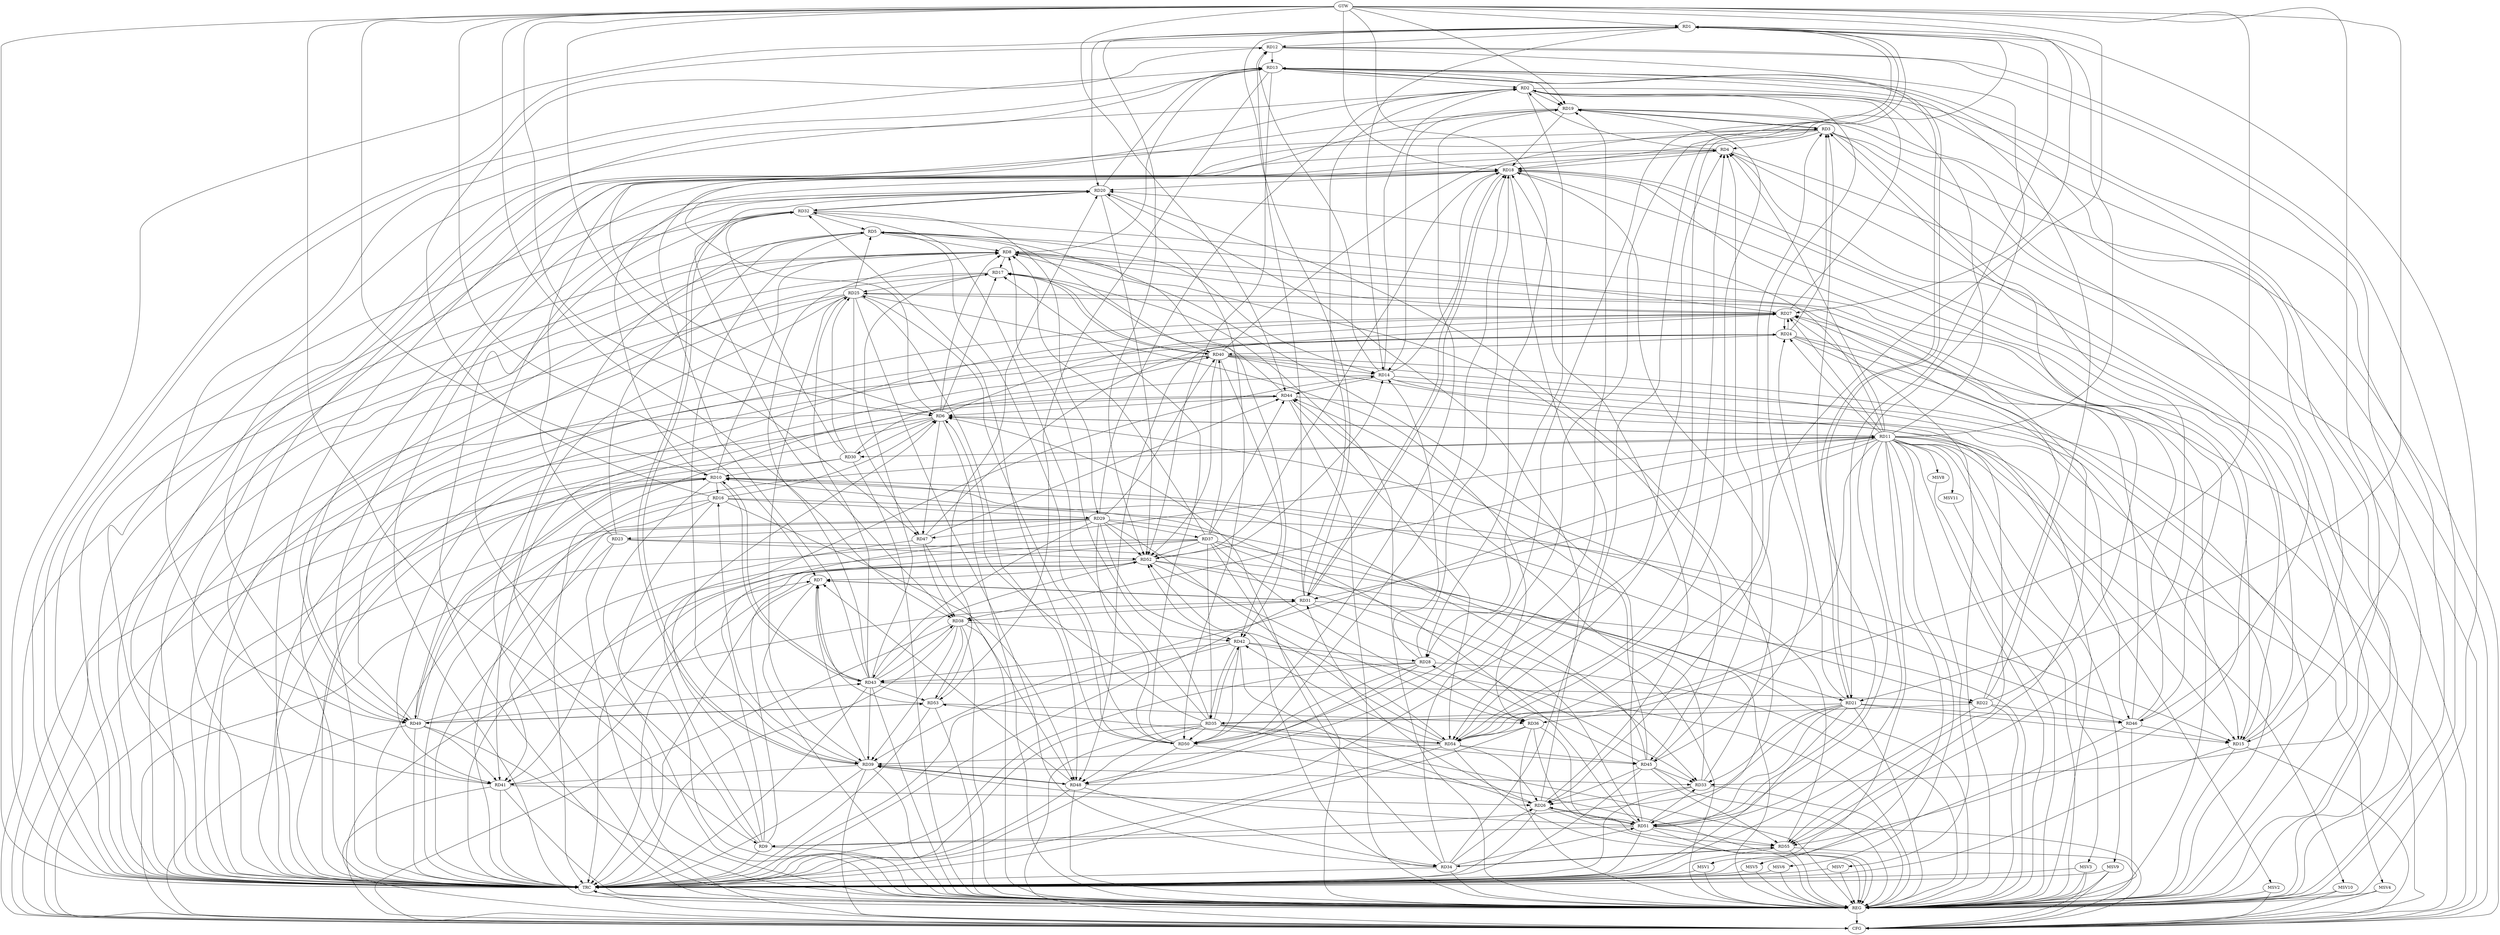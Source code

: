 strict digraph G {
  RD1 [ label="RD1" ];
  RD2 [ label="RD2" ];
  RD3 [ label="RD3" ];
  RD4 [ label="RD4" ];
  RD5 [ label="RD5" ];
  RD6 [ label="RD6" ];
  RD7 [ label="RD7" ];
  RD8 [ label="RD8" ];
  RD9 [ label="RD9" ];
  RD10 [ label="RD10" ];
  RD11 [ label="RD11" ];
  RD12 [ label="RD12" ];
  RD13 [ label="RD13" ];
  RD14 [ label="RD14" ];
  RD15 [ label="RD15" ];
  RD16 [ label="RD16" ];
  RD17 [ label="RD17" ];
  RD18 [ label="RD18" ];
  RD19 [ label="RD19" ];
  RD20 [ label="RD20" ];
  RD21 [ label="RD21" ];
  RD22 [ label="RD22" ];
  RD23 [ label="RD23" ];
  RD24 [ label="RD24" ];
  RD25 [ label="RD25" ];
  RD26 [ label="RD26" ];
  RD27 [ label="RD27" ];
  RD28 [ label="RD28" ];
  RD29 [ label="RD29" ];
  RD30 [ label="RD30" ];
  RD31 [ label="RD31" ];
  RD32 [ label="RD32" ];
  RD33 [ label="RD33" ];
  RD34 [ label="RD34" ];
  RD35 [ label="RD35" ];
  RD36 [ label="RD36" ];
  RD37 [ label="RD37" ];
  RD38 [ label="RD38" ];
  RD39 [ label="RD39" ];
  RD40 [ label="RD40" ];
  RD41 [ label="RD41" ];
  RD42 [ label="RD42" ];
  RD43 [ label="RD43" ];
  RD44 [ label="RD44" ];
  RD45 [ label="RD45" ];
  RD46 [ label="RD46" ];
  RD47 [ label="RD47" ];
  RD48 [ label="RD48" ];
  RD49 [ label="RD49" ];
  RD50 [ label="RD50" ];
  RD51 [ label="RD51" ];
  RD52 [ label="RD52" ];
  RD53 [ label="RD53" ];
  RD54 [ label="RD54" ];
  RD55 [ label="RD55" ];
  GTW [ label="GTW" ];
  REG [ label="REG" ];
  CFG [ label="CFG" ];
  TRC [ label="TRC" ];
  MSV1 [ label="MSV1" ];
  MSV2 [ label="MSV2" ];
  MSV3 [ label="MSV3" ];
  MSV4 [ label="MSV4" ];
  MSV5 [ label="MSV5" ];
  MSV6 [ label="MSV6" ];
  MSV7 [ label="MSV7" ];
  MSV8 [ label="MSV8" ];
  MSV9 [ label="MSV9" ];
  MSV10 [ label="MSV10" ];
  MSV11 [ label="MSV11" ];
  RD11 -> RD1;
  RD1 -> RD12;
  RD1 -> RD14;
  RD1 -> RD20;
  RD1 -> RD21;
  RD31 -> RD1;
  RD34 -> RD1;
  RD1 -> RD48;
  RD50 -> RD1;
  RD1 -> RD52;
  RD1 -> RD54;
  RD4 -> RD2;
  RD11 -> RD2;
  RD13 -> RD2;
  RD14 -> RD2;
  RD2 -> RD19;
  RD27 -> RD2;
  RD2 -> RD28;
  RD29 -> RD2;
  RD31 -> RD2;
  RD2 -> RD41;
  RD2 -> RD45;
  RD3 -> RD4;
  RD3 -> RD18;
  RD3 -> RD19;
  RD19 -> RD3;
  RD22 -> RD3;
  RD24 -> RD3;
  RD40 -> RD3;
  RD3 -> RD49;
  RD51 -> RD3;
  RD54 -> RD3;
  RD3 -> RD55;
  RD11 -> RD4;
  RD15 -> RD4;
  RD4 -> RD18;
  RD23 -> RD4;
  RD43 -> RD4;
  RD45 -> RD4;
  RD48 -> RD4;
  RD54 -> RD4;
  RD5 -> RD8;
  RD5 -> RD14;
  RD23 -> RD5;
  RD25 -> RD5;
  RD27 -> RD5;
  RD32 -> RD5;
  RD5 -> RD39;
  RD5 -> RD40;
  RD5 -> RD42;
  RD50 -> RD5;
  RD6 -> RD8;
  RD9 -> RD6;
  RD6 -> RD11;
  RD11 -> RD6;
  RD16 -> RD6;
  RD6 -> RD17;
  RD6 -> RD18;
  RD19 -> RD6;
  RD6 -> RD27;
  RD6 -> RD30;
  RD34 -> RD6;
  RD35 -> RD6;
  RD44 -> RD6;
  RD6 -> RD47;
  RD55 -> RD6;
  RD7 -> RD31;
  RD31 -> RD7;
  RD39 -> RD7;
  RD41 -> RD7;
  RD7 -> RD43;
  RD48 -> RD7;
  RD52 -> RD7;
  RD53 -> RD7;
  RD10 -> RD8;
  RD13 -> RD8;
  RD8 -> RD17;
  RD8 -> RD27;
  RD35 -> RD8;
  RD37 -> RD8;
  RD43 -> RD8;
  RD8 -> RD45;
  RD8 -> RD49;
  RD51 -> RD8;
  RD8 -> RD55;
  RD9 -> RD11;
  RD9 -> RD14;
  RD9 -> RD20;
  RD21 -> RD9;
  RD51 -> RD9;
  RD9 -> RD52;
  RD10 -> RD16;
  RD10 -> RD18;
  RD10 -> RD22;
  RD30 -> RD10;
  RD10 -> RD43;
  RD43 -> RD10;
  RD45 -> RD10;
  RD46 -> RD10;
  RD10 -> RD49;
  RD49 -> RD10;
  RD51 -> RD10;
  RD11 -> RD20;
  RD11 -> RD24;
  RD11 -> RD27;
  RD11 -> RD30;
  RD11 -> RD31;
  RD11 -> RD38;
  RD11 -> RD39;
  RD11 -> RD51;
  RD11 -> RD54;
  RD12 -> RD13;
  RD14 -> RD12;
  RD12 -> RD15;
  RD16 -> RD12;
  RD31 -> RD12;
  RD12 -> RD51;
  RD15 -> RD13;
  RD13 -> RD19;
  RD20 -> RD13;
  RD13 -> RD21;
  RD21 -> RD13;
  RD22 -> RD13;
  RD41 -> RD13;
  RD13 -> RD49;
  RD13 -> RD52;
  RD13 -> RD53;
  RD14 -> RD18;
  RD19 -> RD14;
  RD28 -> RD14;
  RD40 -> RD14;
  RD14 -> RD44;
  RD52 -> RD14;
  RD14 -> RD55;
  RD16 -> RD15;
  RD18 -> RD15;
  RD21 -> RD15;
  RD32 -> RD15;
  RD40 -> RD15;
  RD44 -> RD15;
  RD46 -> RD15;
  RD16 -> RD29;
  RD39 -> RD16;
  RD16 -> RD41;
  RD16 -> RD48;
  RD17 -> RD25;
  RD17 -> RD40;
  RD40 -> RD17;
  RD43 -> RD17;
  RD44 -> RD17;
  RD17 -> RD49;
  RD50 -> RD17;
  RD19 -> RD18;
  RD18 -> RD20;
  RD26 -> RD18;
  RD28 -> RD18;
  RD18 -> RD31;
  RD31 -> RD18;
  RD33 -> RD18;
  RD46 -> RD18;
  RD50 -> RD18;
  RD18 -> RD52;
  RD18 -> RD54;
  RD18 -> RD55;
  RD34 -> RD19;
  RD19 -> RD46;
  RD50 -> RD19;
  RD54 -> RD19;
  RD26 -> RD20;
  RD20 -> RD32;
  RD32 -> RD20;
  RD20 -> RD38;
  RD20 -> RD50;
  RD20 -> RD51;
  RD20 -> RD52;
  RD53 -> RD20;
  RD21 -> RD24;
  RD21 -> RD33;
  RD21 -> RD35;
  RD37 -> RD21;
  RD21 -> RD46;
  RD21 -> RD51;
  RD22 -> RD27;
  RD22 -> RD35;
  RD43 -> RD22;
  RD22 -> RD46;
  RD29 -> RD23;
  RD23 -> RD52;
  RD24 -> RD27;
  RD27 -> RD24;
  RD24 -> RD40;
  RD24 -> RD46;
  RD47 -> RD24;
  RD49 -> RD24;
  RD25 -> RD27;
  RD30 -> RD25;
  RD25 -> RD34;
  RD25 -> RD36;
  RD25 -> RD39;
  RD43 -> RD25;
  RD46 -> RD25;
  RD25 -> RD47;
  RD25 -> RD48;
  RD50 -> RD25;
  RD26 -> RD31;
  RD33 -> RD26;
  RD34 -> RD26;
  RD41 -> RD26;
  RD42 -> RD26;
  RD45 -> RD26;
  RD26 -> RD51;
  RD51 -> RD26;
  RD54 -> RD26;
  RD27 -> RD41;
  RD46 -> RD27;
  RD27 -> RD48;
  RD42 -> RD28;
  RD28 -> RD43;
  RD45 -> RD28;
  RD28 -> RD48;
  RD28 -> RD50;
  RD32 -> RD29;
  RD29 -> RD37;
  RD29 -> RD40;
  RD29 -> RD42;
  RD29 -> RD43;
  RD29 -> RD47;
  RD29 -> RD50;
  RD29 -> RD52;
  RD29 -> RD54;
  RD30 -> RD32;
  RD30 -> RD40;
  RD31 -> RD33;
  RD31 -> RD38;
  RD49 -> RD31;
  RD35 -> RD32;
  RD32 -> RD39;
  RD39 -> RD32;
  RD50 -> RD32;
  RD37 -> RD33;
  RD39 -> RD33;
  RD33 -> RD44;
  RD45 -> RD33;
  RD51 -> RD33;
  RD48 -> RD34;
  RD34 -> RD51;
  RD34 -> RD52;
  RD34 -> RD55;
  RD55 -> RD34;
  RD37 -> RD35;
  RD35 -> RD42;
  RD42 -> RD35;
  RD35 -> RD45;
  RD35 -> RD48;
  RD35 -> RD50;
  RD35 -> RD54;
  RD37 -> RD36;
  RD36 -> RD51;
  RD52 -> RD36;
  RD53 -> RD36;
  RD36 -> RD54;
  RD36 -> RD55;
  RD37 -> RD40;
  RD37 -> RD41;
  RD37 -> RD44;
  RD37 -> RD52;
  RD38 -> RD39;
  RD38 -> RD42;
  RD43 -> RD38;
  RD47 -> RD38;
  RD38 -> RD48;
  RD38 -> RD53;
  RD39 -> RD41;
  RD43 -> RD39;
  RD39 -> RD48;
  RD48 -> RD39;
  RD51 -> RD39;
  RD54 -> RD39;
  RD40 -> RD41;
  RD40 -> RD42;
  RD40 -> RD52;
  RD49 -> RD41;
  RD42 -> RD43;
  RD42 -> RD50;
  RD54 -> RD42;
  RD49 -> RD43;
  RD43 -> RD52;
  RD43 -> RD53;
  RD45 -> RD44;
  RD47 -> RD44;
  RD49 -> RD44;
  RD44 -> RD54;
  RD54 -> RD45;
  RD45 -> RD55;
  RD49 -> RD53;
  RD53 -> RD49;
  RD52 -> RD51;
  RD51 -> RD55;
  RD54 -> RD52;
  RD54 -> RD53;
  GTW -> RD44;
  GTW -> RD19;
  GTW -> RD21;
  GTW -> RD10;
  GTW -> RD33;
  GTW -> RD9;
  GTW -> RD36;
  GTW -> RD6;
  GTW -> RD18;
  GTW -> RD26;
  GTW -> RD47;
  GTW -> RD28;
  GTW -> RD1;
  GTW -> RD27;
  GTW -> RD7;
  GTW -> RD38;
  RD1 -> REG;
  RD2 -> REG;
  RD3 -> REG;
  RD4 -> REG;
  RD5 -> REG;
  RD6 -> REG;
  RD7 -> REG;
  RD8 -> REG;
  RD9 -> REG;
  RD10 -> REG;
  RD11 -> REG;
  RD12 -> REG;
  RD13 -> REG;
  RD14 -> REG;
  RD15 -> REG;
  RD16 -> REG;
  RD17 -> REG;
  RD18 -> REG;
  RD19 -> REG;
  RD20 -> REG;
  RD21 -> REG;
  RD22 -> REG;
  RD23 -> REG;
  RD24 -> REG;
  RD25 -> REG;
  RD26 -> REG;
  RD27 -> REG;
  RD28 -> REG;
  RD29 -> REG;
  RD30 -> REG;
  RD31 -> REG;
  RD32 -> REG;
  RD33 -> REG;
  RD34 -> REG;
  RD35 -> REG;
  RD36 -> REG;
  RD37 -> REG;
  RD38 -> REG;
  RD39 -> REG;
  RD40 -> REG;
  RD41 -> REG;
  RD42 -> REG;
  RD43 -> REG;
  RD44 -> REG;
  RD45 -> REG;
  RD46 -> REG;
  RD47 -> REG;
  RD48 -> REG;
  RD49 -> REG;
  RD50 -> REG;
  RD51 -> REG;
  RD52 -> REG;
  RD53 -> REG;
  RD54 -> REG;
  RD55 -> REG;
  RD23 -> CFG;
  RD3 -> CFG;
  RD14 -> CFG;
  RD41 -> CFG;
  RD6 -> CFG;
  RD38 -> CFG;
  RD40 -> CFG;
  RD37 -> CFG;
  RD10 -> CFG;
  RD2 -> CFG;
  RD8 -> CFG;
  RD29 -> CFG;
  RD4 -> CFG;
  RD39 -> CFG;
  RD55 -> CFG;
  RD24 -> CFG;
  RD52 -> CFG;
  RD15 -> CFG;
  RD35 -> CFG;
  RD49 -> CFG;
  RD25 -> CFG;
  RD51 -> CFG;
  REG -> CFG;
  RD1 -> TRC;
  RD2 -> TRC;
  RD3 -> TRC;
  RD4 -> TRC;
  RD5 -> TRC;
  RD6 -> TRC;
  RD7 -> TRC;
  RD8 -> TRC;
  RD9 -> TRC;
  RD10 -> TRC;
  RD11 -> TRC;
  RD12 -> TRC;
  RD13 -> TRC;
  RD14 -> TRC;
  RD15 -> TRC;
  RD16 -> TRC;
  RD17 -> TRC;
  RD18 -> TRC;
  RD19 -> TRC;
  RD20 -> TRC;
  RD21 -> TRC;
  RD22 -> TRC;
  RD23 -> TRC;
  RD24 -> TRC;
  RD25 -> TRC;
  RD26 -> TRC;
  RD27 -> TRC;
  RD28 -> TRC;
  RD29 -> TRC;
  RD30 -> TRC;
  RD31 -> TRC;
  RD32 -> TRC;
  RD33 -> TRC;
  RD34 -> TRC;
  RD35 -> TRC;
  RD36 -> TRC;
  RD37 -> TRC;
  RD38 -> TRC;
  RD39 -> TRC;
  RD40 -> TRC;
  RD41 -> TRC;
  RD42 -> TRC;
  RD43 -> TRC;
  RD44 -> TRC;
  RD45 -> TRC;
  RD46 -> TRC;
  RD47 -> TRC;
  RD48 -> TRC;
  RD49 -> TRC;
  RD50 -> TRC;
  RD51 -> TRC;
  RD52 -> TRC;
  RD53 -> TRC;
  RD54 -> TRC;
  RD55 -> TRC;
  GTW -> TRC;
  CFG -> TRC;
  TRC -> REG;
  RD11 -> MSV1;
  RD11 -> MSV2;
  RD11 -> MSV3;
  RD11 -> MSV4;
  MSV1 -> REG;
  MSV1 -> TRC;
  MSV2 -> REG;
  MSV2 -> CFG;
  MSV3 -> REG;
  MSV3 -> TRC;
  MSV3 -> CFG;
  MSV4 -> REG;
  MSV4 -> CFG;
  RD11 -> MSV5;
  RD11 -> MSV6;
  MSV5 -> REG;
  MSV5 -> TRC;
  MSV6 -> REG;
  MSV6 -> TRC;
  RD11 -> MSV7;
  MSV7 -> REG;
  MSV7 -> TRC;
  RD11 -> MSV8;
  RD11 -> MSV9;
  RD11 -> MSV10;
  RD11 -> MSV11;
  MSV8 -> REG;
  MSV9 -> REG;
  MSV9 -> TRC;
  MSV9 -> CFG;
  MSV10 -> REG;
  MSV10 -> CFG;
  MSV11 -> REG;
}
